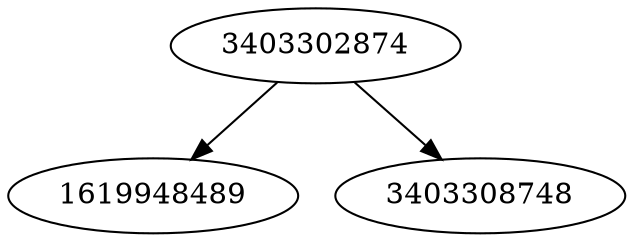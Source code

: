 strict digraph  {
1619948489;
3403302874;
3403308748;
3403302874 -> 1619948489;
3403302874 -> 3403308748;
}

